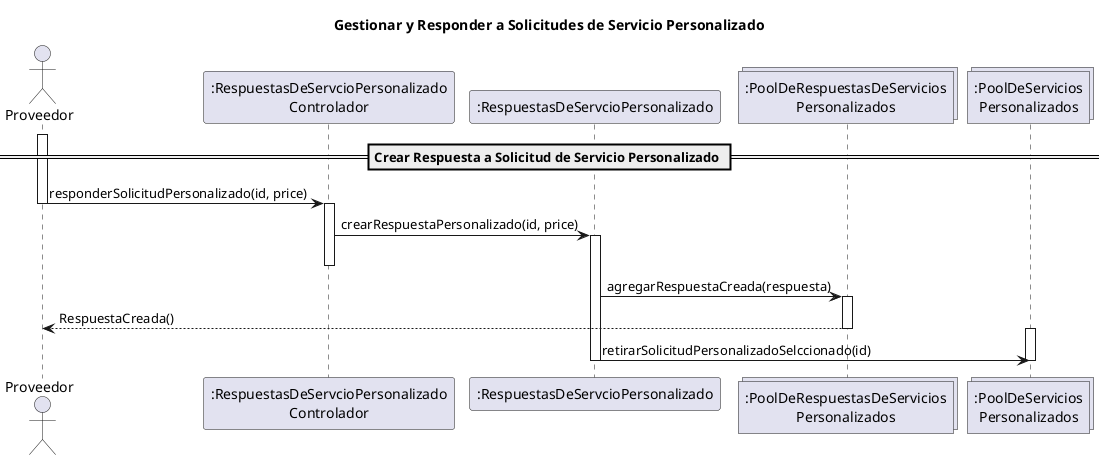 @startuml

title Gestionar y Responder a Solicitudes de Servicio Personalizado

actor Proveedor

participant ":RespuestasDeServcioPersonalizado\nControlador" as Controlador
participant ":RespuestasDeServcioPersonalizado" as Respuesta
collections ":PoolDeRespuestasDeServicios\nPersonalizados" as PoolRespuesta
collections ":PoolDeServicios\nPersonalizados" as PoolServicio


== Crear Respuesta a Solicitud de Servicio Personalizado ==
activate Proveedor
Proveedor -> Controlador : responderSolicitudPersonalizado(id, price)
deactivate Proveedor
activate Controlador
Controlador -> Respuesta : crearRespuestaPersonalizado(id, price)
activate Respuesta
deactivate Controlador
Respuesta -> PoolRespuesta : agregarRespuestaCreada(respuesta)
activate PoolRespuesta
PoolRespuesta --> Proveedor : RespuestaCreada()
deactivate PoolRespuesta
activate PoolServicio
Respuesta -> PoolServicio : retirarSolicitudPersonalizadoSelccionado(id)
deactivate Respuesta
deactivate PoolServicio

@enduml

